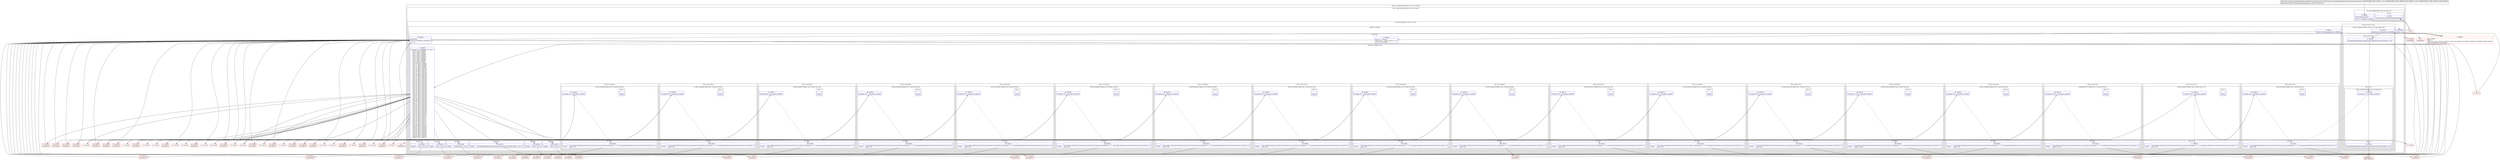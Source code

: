 digraph "CFG forcom.google.android.gms.internal.measurement.zzvz.zzd(Ljava\/lang\/Object;Ljava\/lang\/Object;)V" {
subgraph cluster_Region_198313038 {
label = "R(1:(2:(1:2)|(3:3|(3:6|7|8)|(1:(2:71|(1:(1:73)))))))";
node [shape=record,color=blue];
subgraph cluster_Region_10471675 {
label = "R(2:(1:2)|(3:3|(3:6|7|8)|(1:(2:71|(1:(1:73))))))";
node [shape=record,color=blue];
subgraph cluster_IfRegion_983620388 {
label = "IF [B:0:0x0000] THEN: R(1:2) ELSE: null";
node [shape=record,color=blue];
Node_0 [shape=record,label="{0\:\ 0x0000|MTH_ENTER_BLOCK\l|if (r8 == null) goto L_0x0002\l}"];
subgraph cluster_Region_818152073 {
label = "R(1:2)";
node [shape=record,color=blue];
Node_2 [shape=record,label="{2\:\ 0x0007|throw new java.lang.NullPointerException()\l}"];
}
}
subgraph cluster_Region_626561981 {
label = "R(3:3|(3:6|7|8)|(1:(2:71|(1:(1:73)))))";
node [shape=record,color=blue];
Node_3 [shape=record,label="{3\:\ 0x0008|int r0 = 0\l}"];
subgraph cluster_LoopRegion_628664798 {
label = "LOOP:0: (3:6|7|8)";
node [shape=record,color=blue];
Node_5 [shape=record,label="{5\:\ 0x000c|if (r0 \< r6.zzcas.length) goto L_0x000e\l}"];
subgraph cluster_Region_924744935 {
label = "R(3:6|7|8)";
node [shape=record,color=blue];
Node_6 [shape=record,label="{6\:\ 0x000e|int int r1 = zzbt(r0)\llong long r2 = (long) (1048575 & r1)\lint r4 = r6.zzcas[r0]\l}"];
subgraph cluster_SwitchRegion_68444895 {
label = "Switch: 24, default: null";
node [shape=record,color=blue];
Node_7 [shape=record,label="{7\:\ 0x0020|switch(((r1 & 267386880) \>\>\> 20)) \{\l    case 0: goto L_0x0026;\l    case 1: goto L_0x0037;\l    case 2: goto L_0x0048;\l    case 3: goto L_0x0059;\l    case 4: goto L_0x006a;\l    case 5: goto L_0x007b;\l    case 6: goto L_0x008c;\l    case 7: goto L_0x009d;\l    case 8: goto L_0x00af;\l    case 9: goto L_0x00c1;\l    case 10: goto L_0x00c6;\l    case 11: goto L_0x00d8;\l    case 12: goto L_0x00ea;\l    case 13: goto L_0x00fc;\l    case 14: goto L_0x010e;\l    case 15: goto L_0x0120;\l    case 16: goto L_0x0132;\l    case 17: goto L_0x0144;\l    case 18: goto L_0x0149;\l    case 19: goto L_0x0149;\l    case 20: goto L_0x0149;\l    case 21: goto L_0x0149;\l    case 22: goto L_0x0149;\l    case 23: goto L_0x0149;\l    case 24: goto L_0x0149;\l    case 25: goto L_0x0149;\l    case 26: goto L_0x0149;\l    case 27: goto L_0x0149;\l    case 28: goto L_0x0149;\l    case 29: goto L_0x0149;\l    case 30: goto L_0x0149;\l    case 31: goto L_0x0149;\l    case 32: goto L_0x0149;\l    case 33: goto L_0x0149;\l    case 34: goto L_0x0149;\l    case 35: goto L_0x0149;\l    case 36: goto L_0x0149;\l    case 37: goto L_0x0149;\l    case 38: goto L_0x0149;\l    case 39: goto L_0x0149;\l    case 40: goto L_0x0149;\l    case 41: goto L_0x0149;\l    case 42: goto L_0x0149;\l    case 43: goto L_0x0149;\l    case 44: goto L_0x0149;\l    case 45: goto L_0x0149;\l    case 46: goto L_0x0149;\l    case 47: goto L_0x0149;\l    case 48: goto L_0x0149;\l    case 49: goto L_0x0149;\l    case 50: goto L_0x0150;\l    case 51: goto L_0x0157;\l    case 52: goto L_0x0157;\l    case 53: goto L_0x0157;\l    case 54: goto L_0x0157;\l    case 55: goto L_0x0157;\l    case 56: goto L_0x0157;\l    case 57: goto L_0x0157;\l    case 58: goto L_0x0157;\l    case 59: goto L_0x0157;\l    case 60: goto L_0x0169;\l    case 61: goto L_0x016e;\l    case 62: goto L_0x016e;\l    case 63: goto L_0x016e;\l    case 64: goto L_0x016e;\l    case 65: goto L_0x016e;\l    case 66: goto L_0x016e;\l    case 67: goto L_0x016e;\l    case 68: goto L_0x0180;\l    default: goto L_0x0023;\l\}\l}"];
subgraph cluster_Region_732922027 {
label = "R(1:(1:1)(2:11|1))";
node [shape=record,color=blue];
subgraph cluster_IfRegion_1805314480 {
label = "IF [B:10:0x002a] THEN: R(1:1) ELSE: R(2:11|1)";
node [shape=record,color=blue];
Node_10 [shape=record,label="{10\:\ 0x002a|if (zzb(r8, r0) != true) goto L_0x0023\l}"];
subgraph cluster_Region_1426677045 {
label = "R(1:1)";
node [shape=record,color=blue];
Node_InsnContainer_1775027531 [shape=record,label="{|break\l}"];
}
subgraph cluster_Region_171858437 {
label = "R(2:11|1)";
node [shape=record,color=blue];
Node_11 [shape=record,label="{11\:\ 0x002c|com.google.android.gms.internal.measurement.zzxj.zza((java.lang.Object) r7, r2, com.google.android.gms.internal.measurement.zzxj.zzo(r8, r2))\lzzc(r7, r0)\l}"];
Node_InsnContainer_2030850737 [shape=record,label="{|break\l}"];
}
}
}
subgraph cluster_Region_779169763 {
label = "R(1:(1:1)(2:14|1))";
node [shape=record,color=blue];
subgraph cluster_IfRegion_1785214149 {
label = "IF [B:13:0x003b] THEN: R(1:1) ELSE: R(2:14|1)";
node [shape=record,color=blue];
Node_13 [shape=record,label="{13\:\ 0x003b|if (zzb(r8, r0) != true) goto L_0x0023\l}"];
subgraph cluster_Region_823013357 {
label = "R(1:1)";
node [shape=record,color=blue];
Node_InsnContainer_1055347226 [shape=record,label="{|break\l}"];
}
subgraph cluster_Region_777356331 {
label = "R(2:14|1)";
node [shape=record,color=blue];
Node_14 [shape=record,label="{14\:\ 0x003d|com.google.android.gms.internal.measurement.zzxj.zza((java.lang.Object) r7, r2, com.google.android.gms.internal.measurement.zzxj.zzn(r8, r2))\lzzc(r7, r0)\l}"];
Node_InsnContainer_627381933 [shape=record,label="{|break\l}"];
}
}
}
subgraph cluster_Region_38546389 {
label = "R(1:(1:1)(2:17|1))";
node [shape=record,color=blue];
subgraph cluster_IfRegion_306065208 {
label = "IF [B:16:0x004c] THEN: R(1:1) ELSE: R(2:17|1)";
node [shape=record,color=blue];
Node_16 [shape=record,label="{16\:\ 0x004c|if (zzb(r8, r0) != true) goto L_0x0023\l}"];
subgraph cluster_Region_1115495734 {
label = "R(1:1)";
node [shape=record,color=blue];
Node_InsnContainer_1175380193 [shape=record,label="{|break\l}"];
}
subgraph cluster_Region_1781051656 {
label = "R(2:17|1)";
node [shape=record,color=blue];
Node_17 [shape=record,label="{17\:\ 0x004e|com.google.android.gms.internal.measurement.zzxj.zza((java.lang.Object) r7, r2, com.google.android.gms.internal.measurement.zzxj.zzl(r8, r2))\lzzc(r7, r0)\l}"];
Node_InsnContainer_1272137459 [shape=record,label="{|break\l}"];
}
}
}
subgraph cluster_Region_681762527 {
label = "R(1:(1:1)(2:20|1))";
node [shape=record,color=blue];
subgraph cluster_IfRegion_1103986324 {
label = "IF [B:19:0x005d] THEN: R(1:1) ELSE: R(2:20|1)";
node [shape=record,color=blue];
Node_19 [shape=record,label="{19\:\ 0x005d|if (zzb(r8, r0) != true) goto L_0x0023\l}"];
subgraph cluster_Region_43835984 {
label = "R(1:1)";
node [shape=record,color=blue];
Node_InsnContainer_866390794 [shape=record,label="{|break\l}"];
}
subgraph cluster_Region_1136381530 {
label = "R(2:20|1)";
node [shape=record,color=blue];
Node_20 [shape=record,label="{20\:\ 0x005f|com.google.android.gms.internal.measurement.zzxj.zza((java.lang.Object) r7, r2, com.google.android.gms.internal.measurement.zzxj.zzl(r8, r2))\lzzc(r7, r0)\l}"];
Node_InsnContainer_1653686099 [shape=record,label="{|break\l}"];
}
}
}
subgraph cluster_Region_1559970296 {
label = "R(1:(1:1)(2:23|1))";
node [shape=record,color=blue];
subgraph cluster_IfRegion_538935034 {
label = "IF [B:22:0x006e] THEN: R(1:1) ELSE: R(2:23|1)";
node [shape=record,color=blue];
Node_22 [shape=record,label="{22\:\ 0x006e|if (zzb(r8, r0) != true) goto L_0x0023\l}"];
subgraph cluster_Region_957392469 {
label = "R(1:1)";
node [shape=record,color=blue];
Node_InsnContainer_717217342 [shape=record,label="{|break\l}"];
}
subgraph cluster_Region_252717824 {
label = "R(2:23|1)";
node [shape=record,color=blue];
Node_23 [shape=record,label="{23\:\ 0x0070|com.google.android.gms.internal.measurement.zzxj.zzb((java.lang.Object) r7, r2, com.google.android.gms.internal.measurement.zzxj.zzk(r8, r2))\lzzc(r7, r0)\l}"];
Node_InsnContainer_1094649757 [shape=record,label="{|break\l}"];
}
}
}
subgraph cluster_Region_1196260035 {
label = "R(1:(1:1)(2:26|1))";
node [shape=record,color=blue];
subgraph cluster_IfRegion_629398952 {
label = "IF [B:25:0x007f] THEN: R(1:1) ELSE: R(2:26|1)";
node [shape=record,color=blue];
Node_25 [shape=record,label="{25\:\ 0x007f|if (zzb(r8, r0) != true) goto L_0x0023\l}"];
subgraph cluster_Region_2077445745 {
label = "R(1:1)";
node [shape=record,color=blue];
Node_InsnContainer_801710363 [shape=record,label="{|break\l}"];
}
subgraph cluster_Region_945229404 {
label = "R(2:26|1)";
node [shape=record,color=blue];
Node_26 [shape=record,label="{26\:\ 0x0081|com.google.android.gms.internal.measurement.zzxj.zza((java.lang.Object) r7, r2, com.google.android.gms.internal.measurement.zzxj.zzl(r8, r2))\lzzc(r7, r0)\l}"];
Node_InsnContainer_376686736 [shape=record,label="{|break\l}"];
}
}
}
subgraph cluster_Region_977544191 {
label = "R(1:(1:1)(2:29|1))";
node [shape=record,color=blue];
subgraph cluster_IfRegion_1667518210 {
label = "IF [B:28:0x0090] THEN: R(1:1) ELSE: R(2:29|1)";
node [shape=record,color=blue];
Node_28 [shape=record,label="{28\:\ 0x0090|if (zzb(r8, r0) != true) goto L_0x0023\l}"];
subgraph cluster_Region_1527071232 {
label = "R(1:1)";
node [shape=record,color=blue];
Node_InsnContainer_1034051970 [shape=record,label="{|break\l}"];
}
subgraph cluster_Region_1830957125 {
label = "R(2:29|1)";
node [shape=record,color=blue];
Node_29 [shape=record,label="{29\:\ 0x0092|com.google.android.gms.internal.measurement.zzxj.zzb((java.lang.Object) r7, r2, com.google.android.gms.internal.measurement.zzxj.zzk(r8, r2))\lzzc(r7, r0)\l}"];
Node_InsnContainer_899484142 [shape=record,label="{|break\l}"];
}
}
}
subgraph cluster_Region_786276217 {
label = "R(1:(1:1)(2:32|1))";
node [shape=record,color=blue];
subgraph cluster_IfRegion_1450696404 {
label = "IF [B:31:0x00a1] THEN: R(1:1) ELSE: R(2:32|1)";
node [shape=record,color=blue];
Node_31 [shape=record,label="{31\:\ 0x00a1|if (zzb(r8, r0) != true) goto L_0x0023\l}"];
subgraph cluster_Region_1597627872 {
label = "R(1:1)";
node [shape=record,color=blue];
Node_InsnContainer_1899563508 [shape=record,label="{|break\l}"];
}
subgraph cluster_Region_1456607144 {
label = "R(2:32|1)";
node [shape=record,color=blue];
Node_32 [shape=record,label="{32\:\ 0x00a3|com.google.android.gms.internal.measurement.zzxj.zza((java.lang.Object) r7, r2, com.google.android.gms.internal.measurement.zzxj.zzm(r8, r2))\lzzc(r7, r0)\l}"];
Node_InsnContainer_750173252 [shape=record,label="{|break\l}"];
}
}
}
subgraph cluster_Region_1859311868 {
label = "R(1:(1:1)(2:35|1))";
node [shape=record,color=blue];
subgraph cluster_IfRegion_386876975 {
label = "IF [B:34:0x00b3] THEN: R(1:1) ELSE: R(2:35|1)";
node [shape=record,color=blue];
Node_34 [shape=record,label="{34\:\ 0x00b3|if (zzb(r8, r0) != true) goto L_0x0023\l}"];
subgraph cluster_Region_2140524059 {
label = "R(1:1)";
node [shape=record,color=blue];
Node_InsnContainer_1188699828 [shape=record,label="{|break\l}"];
}
subgraph cluster_Region_1800662163 {
label = "R(2:35|1)";
node [shape=record,color=blue];
Node_35 [shape=record,label="{35\:\ 0x00b5|com.google.android.gms.internal.measurement.zzxj.zza((java.lang.Object) r7, r2, com.google.android.gms.internal.measurement.zzxj.zzp(r8, r2))\lzzc(r7, r0)\l}"];
Node_InsnContainer_1603788471 [shape=record,label="{|break\l}"];
}
}
}
subgraph cluster_Region_62529107 {
label = "R(2:36|1)";
node [shape=record,color=blue];
Node_36 [shape=record,label="{36\:\ 0x00c1|zza(r7, r8, r0)\l}"];
Node_InsnContainer_670759041 [shape=record,label="{|break\l}"];
}
subgraph cluster_Region_1993215859 {
label = "R(1:(1:1)(2:39|1))";
node [shape=record,color=blue];
subgraph cluster_IfRegion_1171521219 {
label = "IF [B:38:0x00ca] THEN: R(1:1) ELSE: R(2:39|1)";
node [shape=record,color=blue];
Node_38 [shape=record,label="{38\:\ 0x00ca|if (zzb(r8, r0) != true) goto L_0x0023\l}"];
subgraph cluster_Region_1618444448 {
label = "R(1:1)";
node [shape=record,color=blue];
Node_InsnContainer_32802943 [shape=record,label="{|break\l}"];
}
subgraph cluster_Region_671147624 {
label = "R(2:39|1)";
node [shape=record,color=blue];
Node_39 [shape=record,label="{39\:\ 0x00cc|com.google.android.gms.internal.measurement.zzxj.zza((java.lang.Object) r7, r2, com.google.android.gms.internal.measurement.zzxj.zzp(r8, r2))\lzzc(r7, r0)\l}"];
Node_InsnContainer_1899648560 [shape=record,label="{|break\l}"];
}
}
}
subgraph cluster_Region_1997110003 {
label = "R(1:(1:1)(2:42|1))";
node [shape=record,color=blue];
subgraph cluster_IfRegion_1556324495 {
label = "IF [B:41:0x00dc] THEN: R(1:1) ELSE: R(2:42|1)";
node [shape=record,color=blue];
Node_41 [shape=record,label="{41\:\ 0x00dc|if (zzb(r8, r0) != true) goto L_0x0023\l}"];
subgraph cluster_Region_732403250 {
label = "R(1:1)";
node [shape=record,color=blue];
Node_InsnContainer_238376009 [shape=record,label="{|break\l}"];
}
subgraph cluster_Region_257455554 {
label = "R(2:42|1)";
node [shape=record,color=blue];
Node_42 [shape=record,label="{42\:\ 0x00de|com.google.android.gms.internal.measurement.zzxj.zzb((java.lang.Object) r7, r2, com.google.android.gms.internal.measurement.zzxj.zzk(r8, r2))\lzzc(r7, r0)\l}"];
Node_InsnContainer_756877417 [shape=record,label="{|break\l}"];
}
}
}
subgraph cluster_Region_293544411 {
label = "R(1:(1:1)(2:45|1))";
node [shape=record,color=blue];
subgraph cluster_IfRegion_1428666124 {
label = "IF [B:44:0x00ee] THEN: R(1:1) ELSE: R(2:45|1)";
node [shape=record,color=blue];
Node_44 [shape=record,label="{44\:\ 0x00ee|if (zzb(r8, r0) != true) goto L_0x0023\l}"];
subgraph cluster_Region_108934080 {
label = "R(1:1)";
node [shape=record,color=blue];
Node_InsnContainer_575518810 [shape=record,label="{|break\l}"];
}
subgraph cluster_Region_2050697318 {
label = "R(2:45|1)";
node [shape=record,color=blue];
Node_45 [shape=record,label="{45\:\ 0x00f0|com.google.android.gms.internal.measurement.zzxj.zzb((java.lang.Object) r7, r2, com.google.android.gms.internal.measurement.zzxj.zzk(r8, r2))\lzzc(r7, r0)\l}"];
Node_InsnContainer_1733734970 [shape=record,label="{|break\l}"];
}
}
}
subgraph cluster_Region_265234162 {
label = "R(1:(1:1)(2:48|1))";
node [shape=record,color=blue];
subgraph cluster_IfRegion_993867894 {
label = "IF [B:47:0x0100] THEN: R(1:1) ELSE: R(2:48|1)";
node [shape=record,color=blue];
Node_47 [shape=record,label="{47\:\ 0x0100|if (zzb(r8, r0) != true) goto L_0x0023\l}"];
subgraph cluster_Region_2027484408 {
label = "R(1:1)";
node [shape=record,color=blue];
Node_InsnContainer_932711633 [shape=record,label="{|break\l}"];
}
subgraph cluster_Region_1996995766 {
label = "R(2:48|1)";
node [shape=record,color=blue];
Node_48 [shape=record,label="{48\:\ 0x0102|com.google.android.gms.internal.measurement.zzxj.zzb((java.lang.Object) r7, r2, com.google.android.gms.internal.measurement.zzxj.zzk(r8, r2))\lzzc(r7, r0)\l}"];
Node_InsnContainer_1695395706 [shape=record,label="{|break\l}"];
}
}
}
subgraph cluster_Region_327413151 {
label = "R(1:(1:1)(2:51|1))";
node [shape=record,color=blue];
subgraph cluster_IfRegion_535886477 {
label = "IF [B:50:0x0112] THEN: R(1:1) ELSE: R(2:51|1)";
node [shape=record,color=blue];
Node_50 [shape=record,label="{50\:\ 0x0112|if (zzb(r8, r0) != true) goto L_0x0023\l}"];
subgraph cluster_Region_751019043 {
label = "R(1:1)";
node [shape=record,color=blue];
Node_InsnContainer_1540021230 [shape=record,label="{|break\l}"];
}
subgraph cluster_Region_1009490189 {
label = "R(2:51|1)";
node [shape=record,color=blue];
Node_51 [shape=record,label="{51\:\ 0x0114|com.google.android.gms.internal.measurement.zzxj.zza((java.lang.Object) r7, r2, com.google.android.gms.internal.measurement.zzxj.zzl(r8, r2))\lzzc(r7, r0)\l}"];
Node_InsnContainer_1404357010 [shape=record,label="{|break\l}"];
}
}
}
subgraph cluster_Region_1599547758 {
label = "R(1:(1:1)(2:54|1))";
node [shape=record,color=blue];
subgraph cluster_IfRegion_1854404726 {
label = "IF [B:53:0x0124] THEN: R(1:1) ELSE: R(2:54|1)";
node [shape=record,color=blue];
Node_53 [shape=record,label="{53\:\ 0x0124|if (zzb(r8, r0) != true) goto L_0x0023\l}"];
subgraph cluster_Region_1854172187 {
label = "R(1:1)";
node [shape=record,color=blue];
Node_InsnContainer_1662832526 [shape=record,label="{|break\l}"];
}
subgraph cluster_Region_607062812 {
label = "R(2:54|1)";
node [shape=record,color=blue];
Node_54 [shape=record,label="{54\:\ 0x0126|com.google.android.gms.internal.measurement.zzxj.zzb((java.lang.Object) r7, r2, com.google.android.gms.internal.measurement.zzxj.zzk(r8, r2))\lzzc(r7, r0)\l}"];
Node_InsnContainer_378626598 [shape=record,label="{|break\l}"];
}
}
}
subgraph cluster_Region_1894458819 {
label = "R(1:(1:1)(2:57|1))";
node [shape=record,color=blue];
subgraph cluster_IfRegion_1016310150 {
label = "IF [B:56:0x0136] THEN: R(1:1) ELSE: R(2:57|1)";
node [shape=record,color=blue];
Node_56 [shape=record,label="{56\:\ 0x0136|if (zzb(r8, r0) != true) goto L_0x0023\l}"];
subgraph cluster_Region_1036155761 {
label = "R(1:1)";
node [shape=record,color=blue];
Node_InsnContainer_942126072 [shape=record,label="{|break\l}"];
}
subgraph cluster_Region_1552989416 {
label = "R(2:57|1)";
node [shape=record,color=blue];
Node_57 [shape=record,label="{57\:\ 0x0138|com.google.android.gms.internal.measurement.zzxj.zza((java.lang.Object) r7, r2, com.google.android.gms.internal.measurement.zzxj.zzl(r8, r2))\lzzc(r7, r0)\l}"];
Node_InsnContainer_624584328 [shape=record,label="{|break\l}"];
}
}
}
subgraph cluster_Region_218475332 {
label = "R(2:58|1)";
node [shape=record,color=blue];
Node_58 [shape=record,label="{58\:\ 0x0144|zza(r7, r8, r0)\l}"];
Node_InsnContainer_215386833 [shape=record,label="{|break\l}"];
}
subgraph cluster_Region_73597852 {
label = "R(2:59|1)";
node [shape=record,color=blue];
Node_59 [shape=record,label="{59\:\ 0x0149|r6.zzcbf.zza(r7, r8, r2)\l}"];
Node_InsnContainer_576811465 [shape=record,label="{|break\l}"];
}
subgraph cluster_Region_1366526341 {
label = "R(2:60|1)";
node [shape=record,color=blue];
Node_60 [shape=record,label="{60\:\ 0x0150|com.google.android.gms.internal.measurement.zzwn.zza(r6.zzcbi, r7, r8, r2)\l}"];
Node_InsnContainer_668777998 [shape=record,label="{|break\l}"];
}
subgraph cluster_Region_1369739867 {
label = "R(1:(1:1)(2:63|1))";
node [shape=record,color=blue];
subgraph cluster_IfRegion_1370371603 {
label = "IF [B:62:0x015b] THEN: R(1:1) ELSE: R(2:63|1)";
node [shape=record,color=blue];
Node_62 [shape=record,label="{62\:\ 0x015b|if (zza(r8, r4, r0) != true) goto L_0x0023\l}"];
subgraph cluster_Region_1763449532 {
label = "R(1:1)";
node [shape=record,color=blue];
Node_InsnContainer_1088078191 [shape=record,label="{|break\l}"];
}
subgraph cluster_Region_1892706873 {
label = "R(2:63|1)";
node [shape=record,color=blue];
Node_63 [shape=record,label="{63\:\ 0x015d|com.google.android.gms.internal.measurement.zzxj.zza((java.lang.Object) r7, r2, com.google.android.gms.internal.measurement.zzxj.zzp(r8, r2))\lzzb(r7, r4, r0)\l}"];
Node_InsnContainer_36973492 [shape=record,label="{|break\l}"];
}
}
}
subgraph cluster_Region_704573239 {
label = "R(2:64|1)";
node [shape=record,color=blue];
Node_64 [shape=record,label="{64\:\ 0x0169|zzb(r7, r8, r0)\l}"];
Node_InsnContainer_2004305891 [shape=record,label="{|break\l}"];
}
subgraph cluster_Region_2117560907 {
label = "R(1:(1:1)(2:67|1))";
node [shape=record,color=blue];
subgraph cluster_IfRegion_159465159 {
label = "IF [B:66:0x0172] THEN: R(1:1) ELSE: R(2:67|1)";
node [shape=record,color=blue];
Node_66 [shape=record,label="{66\:\ 0x0172|if (zza(r8, r4, r0) != true) goto L_0x0023\l}"];
subgraph cluster_Region_1752173915 {
label = "R(1:1)";
node [shape=record,color=blue];
Node_InsnContainer_1262154346 [shape=record,label="{|break\l}"];
}
subgraph cluster_Region_692031306 {
label = "R(2:67|1)";
node [shape=record,color=blue];
Node_67 [shape=record,label="{67\:\ 0x0174|com.google.android.gms.internal.measurement.zzxj.zza((java.lang.Object) r7, r2, com.google.android.gms.internal.measurement.zzxj.zzp(r8, r2))\lzzb(r7, r4, r0)\l}"];
Node_InsnContainer_104856753 [shape=record,label="{|break\l}"];
}
}
}
subgraph cluster_Region_1515043318 {
label = "R(2:68|1)";
node [shape=record,color=blue];
Node_68 [shape=record,label="{68\:\ 0x0180|zzb(r7, r8, r0)\l}"];
Node_InsnContainer_1134541583 [shape=record,label="{|break\l}"];
}
}
Node_8 [shape=record,label="{8\:\ 0x0023|LOOP_END\lLOOP:0: B:4:0x0009\-\>B:8:0x0023\l|r0 += 3\l}"];
}
}
subgraph cluster_Region_736984306 {
label = "R(1:(2:71|(1:(1:73))))";
node [shape=record,color=blue];
subgraph cluster_IfRegion_928543303 {
label = "IF [B:70:0x0187] THEN: R(2:71|(1:(1:73))) ELSE: null";
node [shape=record,color=blue];
Node_70 [shape=record,label="{70\:\ 0x0187|if (r6.zzcaz == false) goto L_0x0189\l}"];
subgraph cluster_Region_1325128297 {
label = "R(2:71|(1:(1:73)))";
node [shape=record,color=blue];
Node_71 [shape=record,label="{71\:\ 0x0189|com.google.android.gms.internal.measurement.zzwn.zza(r6.zzcbg, r7, r8)\l}"];
subgraph cluster_Region_1879201658 {
label = "R(1:(1:73))";
node [shape=record,color=blue];
subgraph cluster_IfRegion_810069860 {
label = "IF [B:72:0x0190] THEN: R(1:73) ELSE: null";
node [shape=record,color=blue];
Node_72 [shape=record,label="{72\:\ 0x0190|if (r6.zzcax == true) goto L_0x0192\l}"];
subgraph cluster_Region_1148598624 {
label = "R(1:73)";
node [shape=record,color=blue];
Node_73 [shape=record,label="{73\:\ 0x0192|com.google.android.gms.internal.measurement.zzwn.zza(r6.zzcbh, r7, r8)\l}"];
}
}
}
}
}
}
}
}
}
Node_1 [shape=record,color=red,label="{1\:\ 0x0002}"];
Node_4 [shape=record,color=red,label="{4\:\ 0x0009|LOOP_START\lPHI: r0 \l  PHI: (r0v1 int) = (r0v0 int), (r0v6 int) binds: [B:3:0x0008, B:8:0x0023] A[DONT_GENERATE, DONT_INLINE]\lLOOP:0: B:4:0x0009\-\>B:8:0x0023\l}"];
Node_9 [shape=record,color=red,label="{9\:\ 0x0026}"];
Node_12 [shape=record,color=red,label="{12\:\ 0x0037}"];
Node_15 [shape=record,color=red,label="{15\:\ 0x0048}"];
Node_18 [shape=record,color=red,label="{18\:\ 0x0059}"];
Node_21 [shape=record,color=red,label="{21\:\ 0x006a}"];
Node_24 [shape=record,color=red,label="{24\:\ 0x007b}"];
Node_27 [shape=record,color=red,label="{27\:\ 0x008c}"];
Node_30 [shape=record,color=red,label="{30\:\ 0x009d}"];
Node_33 [shape=record,color=red,label="{33\:\ 0x00af}"];
Node_37 [shape=record,color=red,label="{37\:\ 0x00c6}"];
Node_40 [shape=record,color=red,label="{40\:\ 0x00d8}"];
Node_43 [shape=record,color=red,label="{43\:\ 0x00ea}"];
Node_46 [shape=record,color=red,label="{46\:\ 0x00fc}"];
Node_49 [shape=record,color=red,label="{49\:\ 0x010e}"];
Node_52 [shape=record,color=red,label="{52\:\ 0x0120}"];
Node_55 [shape=record,color=red,label="{55\:\ 0x0132}"];
Node_61 [shape=record,color=red,label="{61\:\ 0x0157}"];
Node_65 [shape=record,color=red,label="{65\:\ 0x016e}"];
Node_69 [shape=record,color=red,label="{69\:\ 0x0185}"];
Node_74 [shape=record,color=red,label="{74\:\ 0x0185|SYNTHETIC\l}"];
Node_75 [shape=record,color=red,label="{75\:\ 0x0023|SYNTHETIC\l}"];
Node_76 [shape=record,color=red,label="{76\:\ 0x0023|SYNTHETIC\l}"];
Node_77 [shape=record,color=red,label="{77\:\ 0x0023|SYNTHETIC\l}"];
Node_78 [shape=record,color=red,label="{78\:\ 0x0023|SYNTHETIC\l}"];
Node_79 [shape=record,color=red,label="{79\:\ 0x0023|SYNTHETIC\l}"];
Node_80 [shape=record,color=red,label="{80\:\ 0x0023|SYNTHETIC\l}"];
Node_81 [shape=record,color=red,label="{81\:\ 0x0023|SYNTHETIC\l}"];
Node_82 [shape=record,color=red,label="{82\:\ 0x0023|SYNTHETIC\l}"];
Node_83 [shape=record,color=red,label="{83\:\ 0x0023|SYNTHETIC\l}"];
Node_84 [shape=record,color=red,label="{84\:\ 0x0023|SYNTHETIC\l}"];
Node_85 [shape=record,color=red,label="{85\:\ 0x0023|SYNTHETIC\l}"];
Node_86 [shape=record,color=red,label="{86\:\ 0x0023|SYNTHETIC\l}"];
Node_87 [shape=record,color=red,label="{87\:\ 0x0023|SYNTHETIC\l}"];
Node_88 [shape=record,color=red,label="{88\:\ 0x0023|SYNTHETIC\l}"];
Node_89 [shape=record,color=red,label="{89\:\ 0x0023|SYNTHETIC\l}"];
Node_90 [shape=record,color=red,label="{90\:\ 0x0023|SYNTHETIC\l}"];
Node_91 [shape=record,color=red,label="{91\:\ 0x0023|SYNTHETIC\l}"];
Node_92 [shape=record,color=red,label="{92\:\ 0x0023|SYNTHETIC\l}"];
Node_93 [shape=record,color=red,label="{93\:\ 0x0023|SYNTHETIC\l}"];
Node_94 [shape=record,color=red,label="{94\:\ 0x0023|SYNTHETIC\l}"];
Node_95 [shape=record,color=red,label="{95\:\ 0x0023|SYNTHETIC\l}"];
Node_96 [shape=record,color=red,label="{96\:\ 0x0023|SYNTHETIC\l}"];
Node_97 [shape=record,color=red,label="{97\:\ 0x0023|SYNTHETIC\l}"];
Node_98 [shape=record,color=red,label="{98\:\ 0x0023|SYNTHETIC\l}"];
Node_99 [shape=record,color=red,label="{99\:\ 0x0023|SYNTHETIC\l}"];
Node_100 [shape=record,color=red,label="{100\:\ 0x0023|SYNTHETIC\l}"];
Node_101 [shape=record,color=red,label="{101\:\ 0x0023|SYNTHETIC\l}"];
Node_102 [shape=record,color=red,label="{102\:\ 0x0023|SYNTHETIC\l}"];
Node_103 [shape=record,color=red,label="{103\:\ 0x0023|SYNTHETIC\l}"];
Node_104 [shape=record,color=red,label="{104\:\ 0x0023|SYNTHETIC\l}"];
Node_105 [shape=record,color=red,label="{105\:\ 0x0023|SYNTHETIC\l}"];
Node_106 [shape=record,color=red,label="{106\:\ 0x0023|SYNTHETIC\l}"];
Node_107 [shape=record,color=red,label="{107\:\ 0x0023|SYNTHETIC\l}"];
Node_108 [shape=record,color=red,label="{108\:\ 0x0023|SYNTHETIC\l}"];
Node_109 [shape=record,color=red,label="{109\:\ 0x0023|SYNTHETIC\l}"];
Node_110 [shape=record,color=red,label="{110\:\ 0x0023|SYNTHETIC\l}"];
Node_111 [shape=record,color=red,label="{111\:\ 0x0023|SYNTHETIC\l}"];
Node_112 [shape=record,color=red,label="{112\:\ 0x0023|SYNTHETIC\l}"];
Node_113 [shape=record,color=red,label="{113\:\ 0x0023|SYNTHETIC\l}"];
Node_114 [shape=record,color=red,label="{114\:\ 0x0023|SYNTHETIC\l}"];
Node_115 [shape=record,color=red,label="{115\:\ 0x0023|SYNTHETIC\l}"];
Node_116 [shape=record,color=red,label="{116\:\ 0x0023|SYNTHETIC\l}"];
Node_117 [shape=record,color=red,label="{117\:\ 0x0023|SYNTHETIC\l}"];
Node_118 [shape=record,color=red,label="{118\:\ ?|SYNTHETIC\lORIG_RETURN\l}"];
Node_119 [shape=record,color=red,label="{119\:\ ?|SYNTHETIC\l}"];
Node_120 [shape=record,color=red,label="{120\:\ ?|SYNTHETIC\l}"];
MethodNode[shape=record,label="{public final void com.google.android.gms.internal.measurement.zzvz.zzd((r6v0 'this' com.google.android.gms.internal.measurement.zzvz A[IMMUTABLE_TYPE, THIS]), (r7v0 T A[IMMUTABLE_TYPE, METHOD_ARGUMENT]), (r8v0 T A[IMMUTABLE_TYPE, METHOD_ARGUMENT]))  | Annotation[SYSTEM, dalvik.annotation.Signature, \{value=[(TT;TT;)V]\}]\l}"];
MethodNode -> Node_0;
Node_0 -> Node_1;
Node_0 -> Node_3[style=dashed];
Node_3 -> Node_4;
Node_5 -> Node_6;
Node_5 -> Node_74[style=dashed];
Node_6 -> Node_7;
Node_7 -> Node_9;
Node_7 -> Node_12;
Node_7 -> Node_15;
Node_7 -> Node_18;
Node_7 -> Node_21;
Node_7 -> Node_24;
Node_7 -> Node_27;
Node_7 -> Node_30;
Node_7 -> Node_33;
Node_7 -> Node_36;
Node_7 -> Node_37;
Node_7 -> Node_40;
Node_7 -> Node_43;
Node_7 -> Node_46;
Node_7 -> Node_49;
Node_7 -> Node_52;
Node_7 -> Node_55;
Node_7 -> Node_58;
Node_7 -> Node_59;
Node_7 -> Node_60;
Node_7 -> Node_61;
Node_7 -> Node_64;
Node_7 -> Node_65;
Node_7 -> Node_68;
Node_7 -> Node_75;
Node_10 -> Node_11[style=dashed];
Node_10 -> Node_76;
Node_11 -> Node_77;
Node_13 -> Node_14[style=dashed];
Node_13 -> Node_78;
Node_14 -> Node_79;
Node_16 -> Node_17[style=dashed];
Node_16 -> Node_80;
Node_17 -> Node_81;
Node_19 -> Node_20[style=dashed];
Node_19 -> Node_82;
Node_20 -> Node_83;
Node_22 -> Node_23[style=dashed];
Node_22 -> Node_84;
Node_23 -> Node_85;
Node_25 -> Node_26[style=dashed];
Node_25 -> Node_86;
Node_26 -> Node_87;
Node_28 -> Node_29[style=dashed];
Node_28 -> Node_88;
Node_29 -> Node_89;
Node_31 -> Node_32[style=dashed];
Node_31 -> Node_90;
Node_32 -> Node_91;
Node_34 -> Node_35[style=dashed];
Node_34 -> Node_92;
Node_35 -> Node_93;
Node_36 -> Node_94;
Node_38 -> Node_39[style=dashed];
Node_38 -> Node_95;
Node_39 -> Node_96;
Node_41 -> Node_42[style=dashed];
Node_41 -> Node_97;
Node_42 -> Node_98;
Node_44 -> Node_45[style=dashed];
Node_44 -> Node_99;
Node_45 -> Node_100;
Node_47 -> Node_48[style=dashed];
Node_47 -> Node_101;
Node_48 -> Node_102;
Node_50 -> Node_51[style=dashed];
Node_50 -> Node_103;
Node_51 -> Node_104;
Node_53 -> Node_54[style=dashed];
Node_53 -> Node_105;
Node_54 -> Node_106;
Node_56 -> Node_57[style=dashed];
Node_56 -> Node_107;
Node_57 -> Node_108;
Node_58 -> Node_109;
Node_59 -> Node_110;
Node_60 -> Node_111;
Node_62 -> Node_63[style=dashed];
Node_62 -> Node_112;
Node_63 -> Node_113;
Node_64 -> Node_114;
Node_66 -> Node_67[style=dashed];
Node_66 -> Node_115;
Node_67 -> Node_116;
Node_68 -> Node_117;
Node_8 -> Node_4;
Node_70 -> Node_71;
Node_70 -> Node_119[style=dashed];
Node_71 -> Node_72;
Node_72 -> Node_73;
Node_72 -> Node_120[style=dashed];
Node_73 -> Node_118;
Node_1 -> Node_2;
Node_4 -> Node_5;
Node_9 -> Node_10;
Node_12 -> Node_13;
Node_15 -> Node_16;
Node_18 -> Node_19;
Node_21 -> Node_22;
Node_24 -> Node_25;
Node_27 -> Node_28;
Node_30 -> Node_31;
Node_33 -> Node_34;
Node_37 -> Node_38;
Node_40 -> Node_41;
Node_43 -> Node_44;
Node_46 -> Node_47;
Node_49 -> Node_50;
Node_52 -> Node_53;
Node_55 -> Node_56;
Node_61 -> Node_62;
Node_65 -> Node_66;
Node_69 -> Node_70;
Node_74 -> Node_69;
Node_75 -> Node_8;
Node_76 -> Node_8;
Node_77 -> Node_8;
Node_78 -> Node_8;
Node_79 -> Node_8;
Node_80 -> Node_8;
Node_81 -> Node_8;
Node_82 -> Node_8;
Node_83 -> Node_8;
Node_84 -> Node_8;
Node_85 -> Node_8;
Node_86 -> Node_8;
Node_87 -> Node_8;
Node_88 -> Node_8;
Node_89 -> Node_8;
Node_90 -> Node_8;
Node_91 -> Node_8;
Node_92 -> Node_8;
Node_93 -> Node_8;
Node_94 -> Node_8;
Node_95 -> Node_8;
Node_96 -> Node_8;
Node_97 -> Node_8;
Node_98 -> Node_8;
Node_99 -> Node_8;
Node_100 -> Node_8;
Node_101 -> Node_8;
Node_102 -> Node_8;
Node_103 -> Node_8;
Node_104 -> Node_8;
Node_105 -> Node_8;
Node_106 -> Node_8;
Node_107 -> Node_8;
Node_108 -> Node_8;
Node_109 -> Node_8;
Node_110 -> Node_8;
Node_111 -> Node_8;
Node_112 -> Node_8;
Node_113 -> Node_8;
Node_114 -> Node_8;
Node_115 -> Node_8;
Node_116 -> Node_8;
Node_117 -> Node_8;
}

